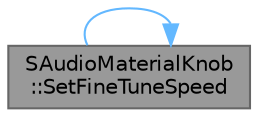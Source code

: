 digraph "SAudioMaterialKnob::SetFineTuneSpeed"
{
 // INTERACTIVE_SVG=YES
 // LATEX_PDF_SIZE
  bgcolor="transparent";
  edge [fontname=Helvetica,fontsize=10,labelfontname=Helvetica,labelfontsize=10];
  node [fontname=Helvetica,fontsize=10,shape=box,height=0.2,width=0.4];
  rankdir="LR";
  Node1 [id="Node000001",label="SAudioMaterialKnob\l::SetFineTuneSpeed",height=0.2,width=0.4,color="gray40", fillcolor="grey60", style="filled", fontcolor="black",tooltip="Set the FineTuneSpeed attribute."];
  Node1 -> Node1 [id="edge1_Node000001_Node000001",color="steelblue1",style="solid",tooltip=" "];
}
